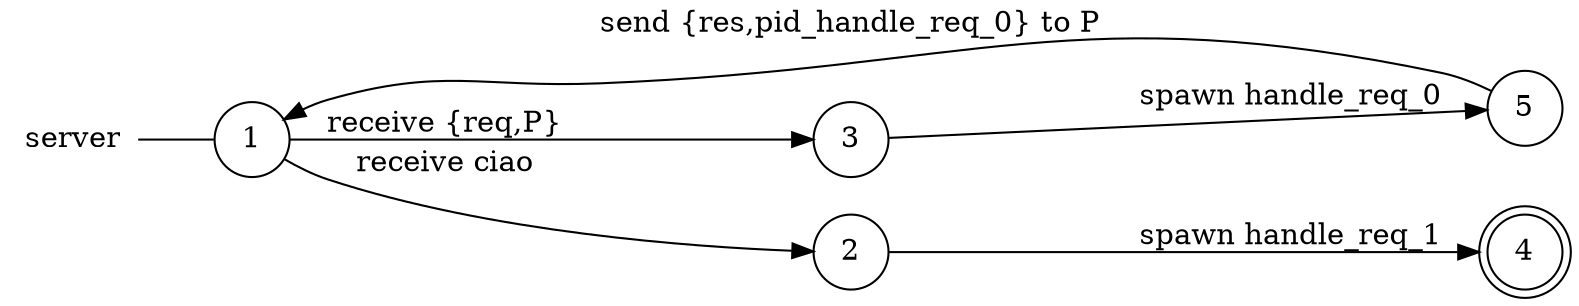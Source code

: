 digraph server {
	rankdir="LR";
	n_0 [label="server", shape="plaintext"];
	n_1 [id="5", shape=circle, label="5"];
	n_2 [id="6", shape=doublecircle, label="4"];
	n_3 [id="1", shape=circle, label="1"];
	n_0 -> n_3 [arrowhead=none];
	n_4 [id="2", shape=circle, label="3"];
	n_5 [id="3", shape=circle, label="2"];

	n_4 -> n_1 [id="[$e|0]", label="spawn handle_req_0"];
	n_5 -> n_2 [id="[$e|6]", label="spawn handle_req_1"];
	n_1 -> n_3 [id="[$e|7]", label="send {res,pid_handle_req_0} to P"];
	n_3 -> n_5 [id="[$e|5]", label="receive ciao"];
	n_3 -> n_4 [id="[$e|2]", label="receive {req,P}"];
}
